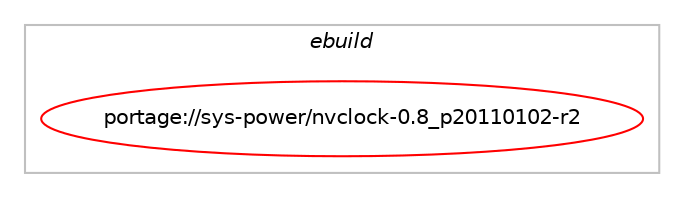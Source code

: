digraph prolog {

# *************
# Graph options
# *************

newrank=true;
concentrate=true;
compound=true;
graph [rankdir=LR,fontname=Helvetica,fontsize=10,ranksep=1.5];#, ranksep=2.5, nodesep=0.2];
edge  [arrowhead=vee];
node  [fontname=Helvetica,fontsize=10];

# **********
# The ebuild
# **********

subgraph cluster_leftcol {
color=gray;
label=<<i>ebuild</i>>;
id [label="portage://sys-power/nvclock-0.8_p20110102-r2", color=red, width=4, href="../sys-power/nvclock-0.8_p20110102-r2.svg"];
}

# ****************
# The dependencies
# ****************

subgraph cluster_midcol {
color=gray;
label=<<i>dependencies</i>>;
subgraph cluster_compile {
fillcolor="#eeeeee";
style=filled;
label=<<i>compile</i>>;
# *** BEGIN UNKNOWN DEPENDENCY TYPE (TODO) ***
# id -> equal(use_conditional_group(positive,gtk,portage://sys-power/nvclock-0.8_p20110102-r2,[package_dependency(portage://sys-power/nvclock-0.8_p20110102-r2,install,no,x11-libs,gtk+,none,[,,],[slot(2)],[]),package_dependency(portage://sys-power/nvclock-0.8_p20110102-r2,install,no,x11-libs,libX11,none,[,,],[],[])]))
# *** END UNKNOWN DEPENDENCY TYPE (TODO) ***

# *** BEGIN UNKNOWN DEPENDENCY TYPE (TODO) ***
# id -> equal(use_conditional_group(positive,nvcontrol,portage://sys-power/nvclock-0.8_p20110102-r2,[package_dependency(portage://sys-power/nvclock-0.8_p20110102-r2,install,no,x11-libs,libX11,none,[,,],[],[]),package_dependency(portage://sys-power/nvclock-0.8_p20110102-r2,install,no,x11-libs,libXext,none,[,,],[],[])]))
# *** END UNKNOWN DEPENDENCY TYPE (TODO) ***

}
subgraph cluster_compileandrun {
fillcolor="#eeeeee";
style=filled;
label=<<i>compile and run</i>>;
}
subgraph cluster_run {
fillcolor="#eeeeee";
style=filled;
label=<<i>run</i>>;
# *** BEGIN UNKNOWN DEPENDENCY TYPE (TODO) ***
# id -> equal(use_conditional_group(positive,gtk,portage://sys-power/nvclock-0.8_p20110102-r2,[package_dependency(portage://sys-power/nvclock-0.8_p20110102-r2,run,no,x11-libs,gtk+,none,[,,],[slot(2)],[]),package_dependency(portage://sys-power/nvclock-0.8_p20110102-r2,run,no,x11-libs,libX11,none,[,,],[],[])]))
# *** END UNKNOWN DEPENDENCY TYPE (TODO) ***

# *** BEGIN UNKNOWN DEPENDENCY TYPE (TODO) ***
# id -> equal(use_conditional_group(positive,nvcontrol,portage://sys-power/nvclock-0.8_p20110102-r2,[package_dependency(portage://sys-power/nvclock-0.8_p20110102-r2,run,no,x11-libs,libX11,none,[,,],[],[]),package_dependency(portage://sys-power/nvclock-0.8_p20110102-r2,run,no,x11-libs,libXext,none,[,,],[],[])]))
# *** END UNKNOWN DEPENDENCY TYPE (TODO) ***

}
}

# **************
# The candidates
# **************

subgraph cluster_choices {
rank=same;
color=gray;
label=<<i>candidates</i>>;

}

}
